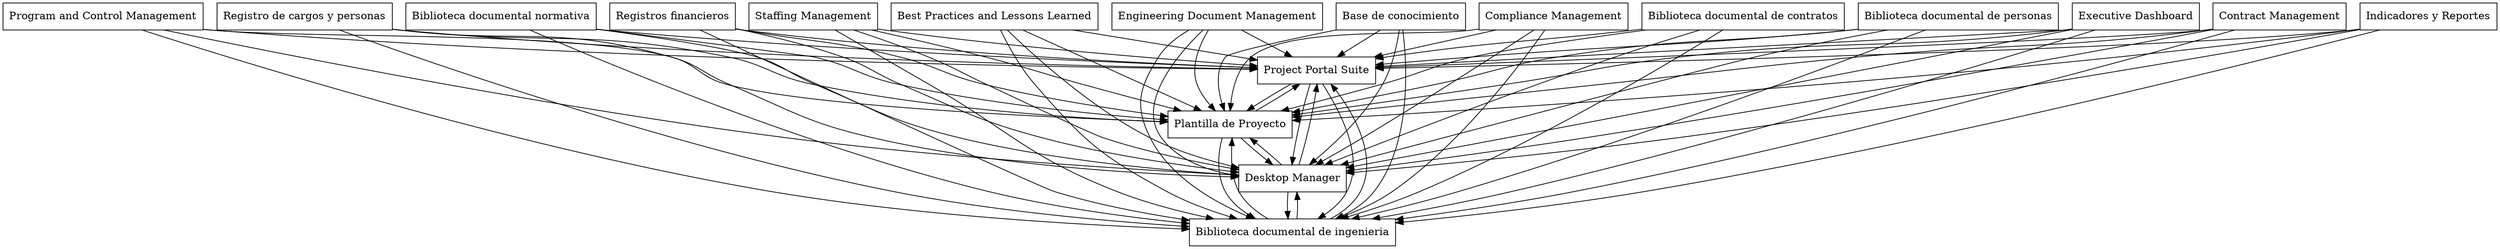 digraph{
graph [rankdir=TB];
node [shape=box];
edge [arrowhead=normal];
0[label="Best Practices and Lessons Learned",]
1[label="Project Portal Suite",]
2[label="Plantilla de Proyecto",]
3[label="Registros financieros",]
4[label="Registro de cargos y personas",]
5[label="Engineering Document Management",]
6[label="Program and Control Management",]
7[label="Biblioteca documental normativa",]
8[label="Staffing Management",]
9[label="Executive Dashboard",]
10[label="Contract Management",]
11[label="Indicadores y Reportes",]
12[label="Biblioteca documental de ingenieria",]
13[label="Base de conocimiento",]
14[label="Compliance Management",]
15[label="Biblioteca documental de contratos",]
16[label="Desktop Manager",]
17[label="Biblioteca documental de personas",]
0->1[label="",]
0->2[label="",]
0->12[label="",]
0->16[label="",]
1->2[label="",]
1->12[label="",]
1->16[label="",]
2->1[label="",]
2->12[label="",]
2->16[label="",]
3->1[label="",]
3->2[label="",]
3->12[label="",]
3->16[label="",]
4->1[label="",]
4->2[label="",]
4->12[label="",]
4->16[label="",]
5->1[label="",]
5->2[label="",]
5->12[label="",]
5->16[label="",]
6->1[label="",]
6->2[label="",]
6->12[label="",]
6->16[label="",]
7->1[label="",]
7->2[label="",]
7->12[label="",]
7->16[label="",]
8->1[label="",]
8->2[label="",]
8->12[label="",]
8->16[label="",]
9->1[label="",]
9->2[label="",]
9->12[label="",]
9->16[label="",]
10->1[label="",]
10->2[label="",]
10->12[label="",]
10->16[label="",]
11->1[label="",]
11->2[label="",]
11->12[label="",]
11->16[label="",]
12->1[label="",]
12->2[label="",]
12->16[label="",]
13->1[label="",]
13->2[label="",]
13->12[label="",]
13->16[label="",]
14->1[label="",]
14->2[label="",]
14->12[label="",]
14->16[label="",]
15->1[label="",]
15->2[label="",]
15->12[label="",]
15->16[label="",]
16->1[label="",]
16->2[label="",]
16->12[label="",]
17->1[label="",]
17->2[label="",]
17->12[label="",]
17->16[label="",]
}
